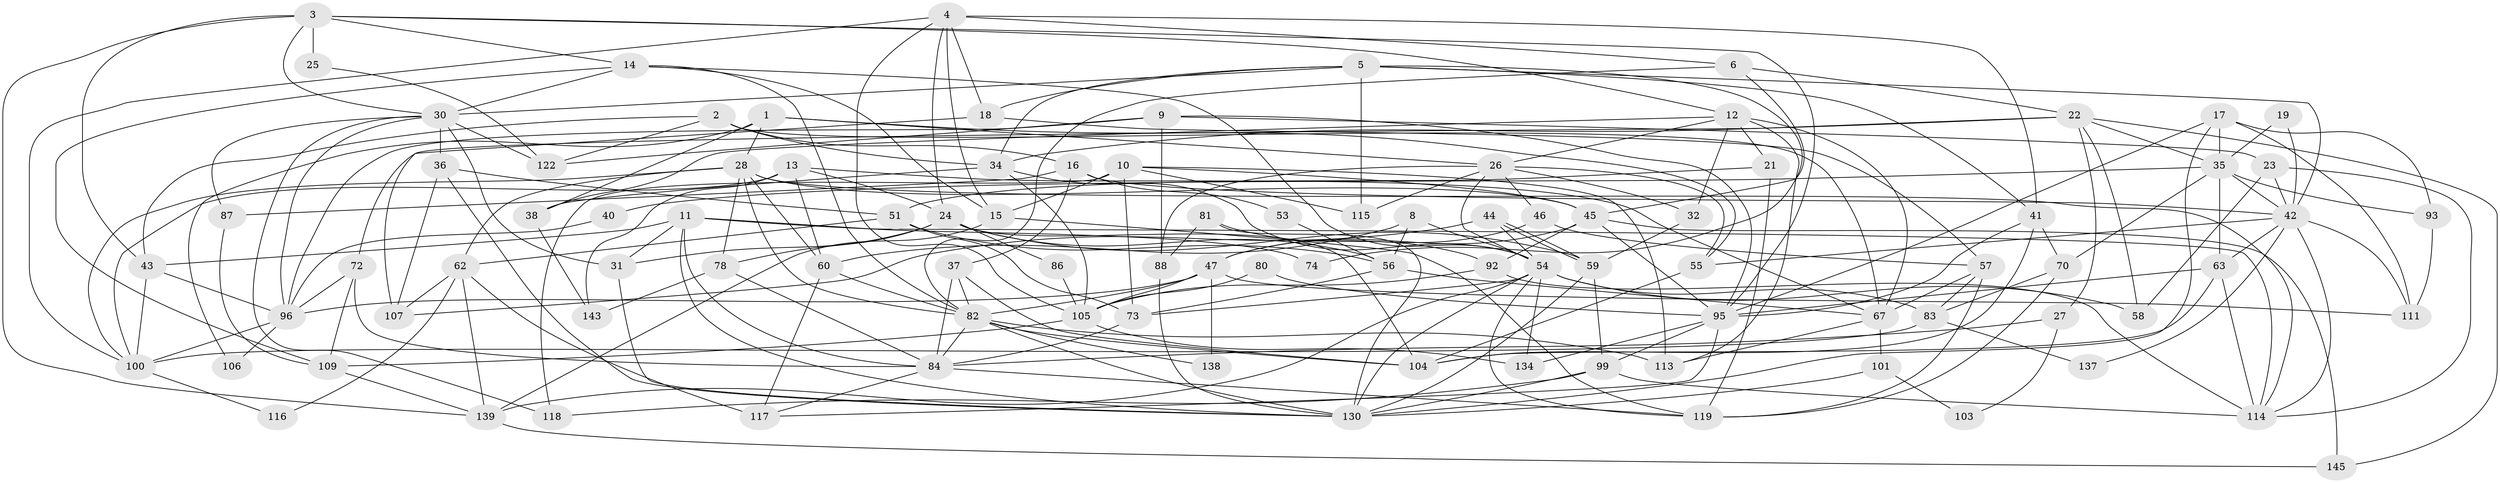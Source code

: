 // original degree distribution, {2: 0.15862068965517243, 4: 0.2482758620689655, 5: 0.1793103448275862, 3: 0.25517241379310346, 6: 0.10344827586206896, 7: 0.034482758620689655, 8: 0.020689655172413793}
// Generated by graph-tools (version 1.1) at 2025/11/02/27/25 16:11:20]
// undirected, 96 vertices, 240 edges
graph export_dot {
graph [start="1"]
  node [color=gray90,style=filled];
  1 [super="+131"];
  2 [super="+140"];
  3 [super="+7"];
  4 [super="+77"];
  5 [super="+85"];
  6;
  8;
  9 [super="+76"];
  10 [super="+33"];
  11 [super="+29"];
  12 [super="+128"];
  13 [super="+69"];
  14 [super="+61"];
  15 [super="+20"];
  16 [super="+65"];
  17;
  18 [super="+52"];
  19;
  21;
  22 [super="+120"];
  23 [super="+89"];
  24 [super="+110"];
  25;
  26 [super="+64"];
  27;
  28 [super="+129"];
  30 [super="+94"];
  31 [super="+48"];
  32;
  34 [super="+39"];
  35 [super="+97"];
  36 [super="+50"];
  37;
  38;
  40;
  41 [super="+71"];
  42 [super="+49"];
  43;
  44;
  45 [super="+126"];
  46;
  47 [super="+136"];
  51 [super="+123"];
  53;
  54 [super="+133"];
  55;
  56;
  57 [super="+98"];
  58;
  59 [super="+124"];
  60 [super="+75"];
  62 [super="+66"];
  63 [super="+132"];
  67 [super="+68"];
  70 [super="+79"];
  72;
  73 [super="+121"];
  74;
  78 [super="+102"];
  80;
  81 [super="+141"];
  82 [super="+91"];
  83 [super="+108"];
  84 [super="+90"];
  86;
  87;
  88;
  92;
  93;
  95 [super="+142"];
  96 [super="+112"];
  99;
  100;
  101;
  103;
  104;
  105 [super="+127"];
  106;
  107;
  109;
  111;
  113;
  114 [super="+125"];
  115;
  116;
  117;
  118;
  119;
  122;
  130 [super="+135"];
  134;
  137;
  138;
  139 [super="+144"];
  143;
  145;
  1 -- 38;
  1 -- 55;
  1 -- 106;
  1 -- 26;
  1 -- 28;
  2 -- 43;
  2 -- 67;
  2 -- 122;
  2 -- 16;
  2 -- 34;
  3 -- 43;
  3 -- 12;
  3 -- 30;
  3 -- 95;
  3 -- 25;
  3 -- 139;
  3 -- 14;
  4 -- 15;
  4 -- 24;
  4 -- 6;
  4 -- 100;
  4 -- 105;
  4 -- 41;
  4 -- 18;
  5 -- 34;
  5 -- 115;
  5 -- 74;
  5 -- 42;
  5 -- 41;
  5 -- 18;
  5 -- 30;
  6 -- 45;
  6 -- 22;
  6 -- 82;
  8 -- 56;
  8 -- 60;
  8 -- 54;
  9 -- 95;
  9 -- 88;
  9 -- 122;
  9 -- 96;
  9 -- 23;
  10 -- 113;
  10 -- 118;
  10 -- 45;
  10 -- 115;
  10 -- 73;
  10 -- 15;
  11 -- 84;
  11 -- 130;
  11 -- 114;
  11 -- 43;
  11 -- 74;
  11 -- 31;
  12 -- 21;
  12 -- 38;
  12 -- 32;
  12 -- 113;
  12 -- 67;
  12 -- 26;
  13 -- 60;
  13 -- 24;
  13 -- 67;
  13 -- 100;
  13 -- 143;
  14 -- 109;
  14 -- 82;
  14 -- 54;
  14 -- 30;
  14 -- 15;
  15 -- 119;
  15 -- 139;
  16 -- 87;
  16 -- 42;
  16 -- 53;
  16 -- 37;
  17 -- 111;
  17 -- 130;
  17 -- 35;
  17 -- 93;
  17 -- 95;
  18 -- 107;
  18 -- 57;
  19 -- 42;
  19 -- 35;
  21 -- 119;
  21 -- 51;
  22 -- 27;
  22 -- 145;
  22 -- 35;
  22 -- 72;
  22 -- 58;
  22 -- 34;
  23 -- 58;
  23 -- 114;
  23 -- 42;
  24 -- 59;
  24 -- 31;
  24 -- 56;
  24 -- 104;
  24 -- 86;
  24 -- 78;
  25 -- 122;
  26 -- 32;
  26 -- 55;
  26 -- 88;
  26 -- 115;
  26 -- 54;
  26 -- 46;
  27 -- 103;
  27 -- 84;
  28 -- 60;
  28 -- 78;
  28 -- 100;
  28 -- 45 [weight=2];
  28 -- 114;
  28 -- 82;
  28 -- 62;
  30 -- 118;
  30 -- 96;
  30 -- 36;
  30 -- 87;
  30 -- 122;
  30 -- 31;
  31 -- 130;
  32 -- 59;
  34 -- 38;
  34 -- 105;
  34 -- 54;
  35 -- 42;
  35 -- 63;
  35 -- 40;
  35 -- 93;
  35 -- 70;
  36 -- 51;
  36 -- 107;
  36 -- 130;
  37 -- 82;
  37 -- 104;
  37 -- 84;
  38 -- 143;
  40 -- 96;
  41 -- 104;
  41 -- 95;
  41 -- 70;
  42 -- 111;
  42 -- 114;
  42 -- 55;
  42 -- 137;
  42 -- 63;
  43 -- 100;
  43 -- 96;
  44 -- 59;
  44 -- 59;
  44 -- 107;
  44 -- 54;
  45 -- 145;
  45 -- 92;
  45 -- 95;
  45 -- 47;
  46 -- 57;
  46 -- 47;
  47 -- 111;
  47 -- 96;
  47 -- 82;
  47 -- 105;
  47 -- 138;
  51 -- 56;
  51 -- 73;
  51 -- 62;
  53 -- 56;
  54 -- 58;
  54 -- 73;
  54 -- 130;
  54 -- 139;
  54 -- 119;
  54 -- 134;
  54 -- 83;
  55 -- 104;
  56 -- 73;
  56 -- 67;
  57 -- 83;
  57 -- 119;
  57 -- 67;
  59 -- 130;
  59 -- 99;
  60 -- 82;
  60 -- 117;
  62 -- 117;
  62 -- 139;
  62 -- 107;
  62 -- 116;
  63 -- 104;
  63 -- 114;
  63 -- 95;
  67 -- 113;
  67 -- 101;
  70 -- 119;
  70 -- 83;
  72 -- 96;
  72 -- 109;
  72 -- 84;
  73 -- 84;
  78 -- 143;
  78 -- 84;
  80 -- 95;
  80 -- 105;
  81 -- 92;
  81 -- 130;
  81 -- 88;
  82 -- 113;
  82 -- 130;
  82 -- 138;
  82 -- 104;
  82 -- 84;
  83 -- 100;
  83 -- 137;
  84 -- 119;
  84 -- 117;
  86 -- 105;
  87 -- 109;
  88 -- 130;
  92 -- 105;
  92 -- 114;
  93 -- 111;
  95 -- 134;
  95 -- 99;
  95 -- 117;
  96 -- 100;
  96 -- 106;
  99 -- 118;
  99 -- 130;
  99 -- 114;
  100 -- 116;
  101 -- 130;
  101 -- 103;
  105 -- 134;
  105 -- 109;
  109 -- 139;
  139 -- 145;
}
